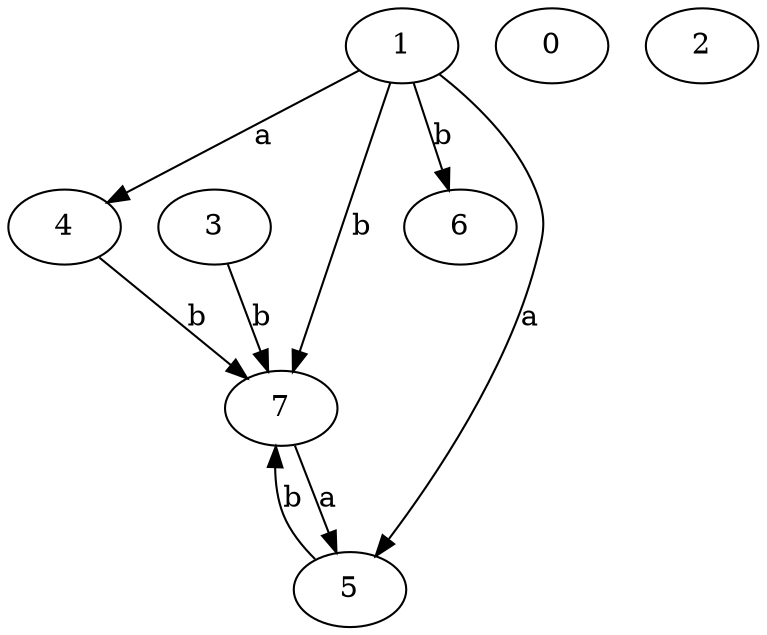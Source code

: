 strict digraph  {
3;
4;
0;
5;
1;
6;
2;
7;
3 -> 7  [label=b];
4 -> 7  [label=b];
5 -> 7  [label=b];
1 -> 4  [label=a];
1 -> 5  [label=a];
1 -> 6  [label=b];
1 -> 7  [label=b];
7 -> 5  [label=a];
}
